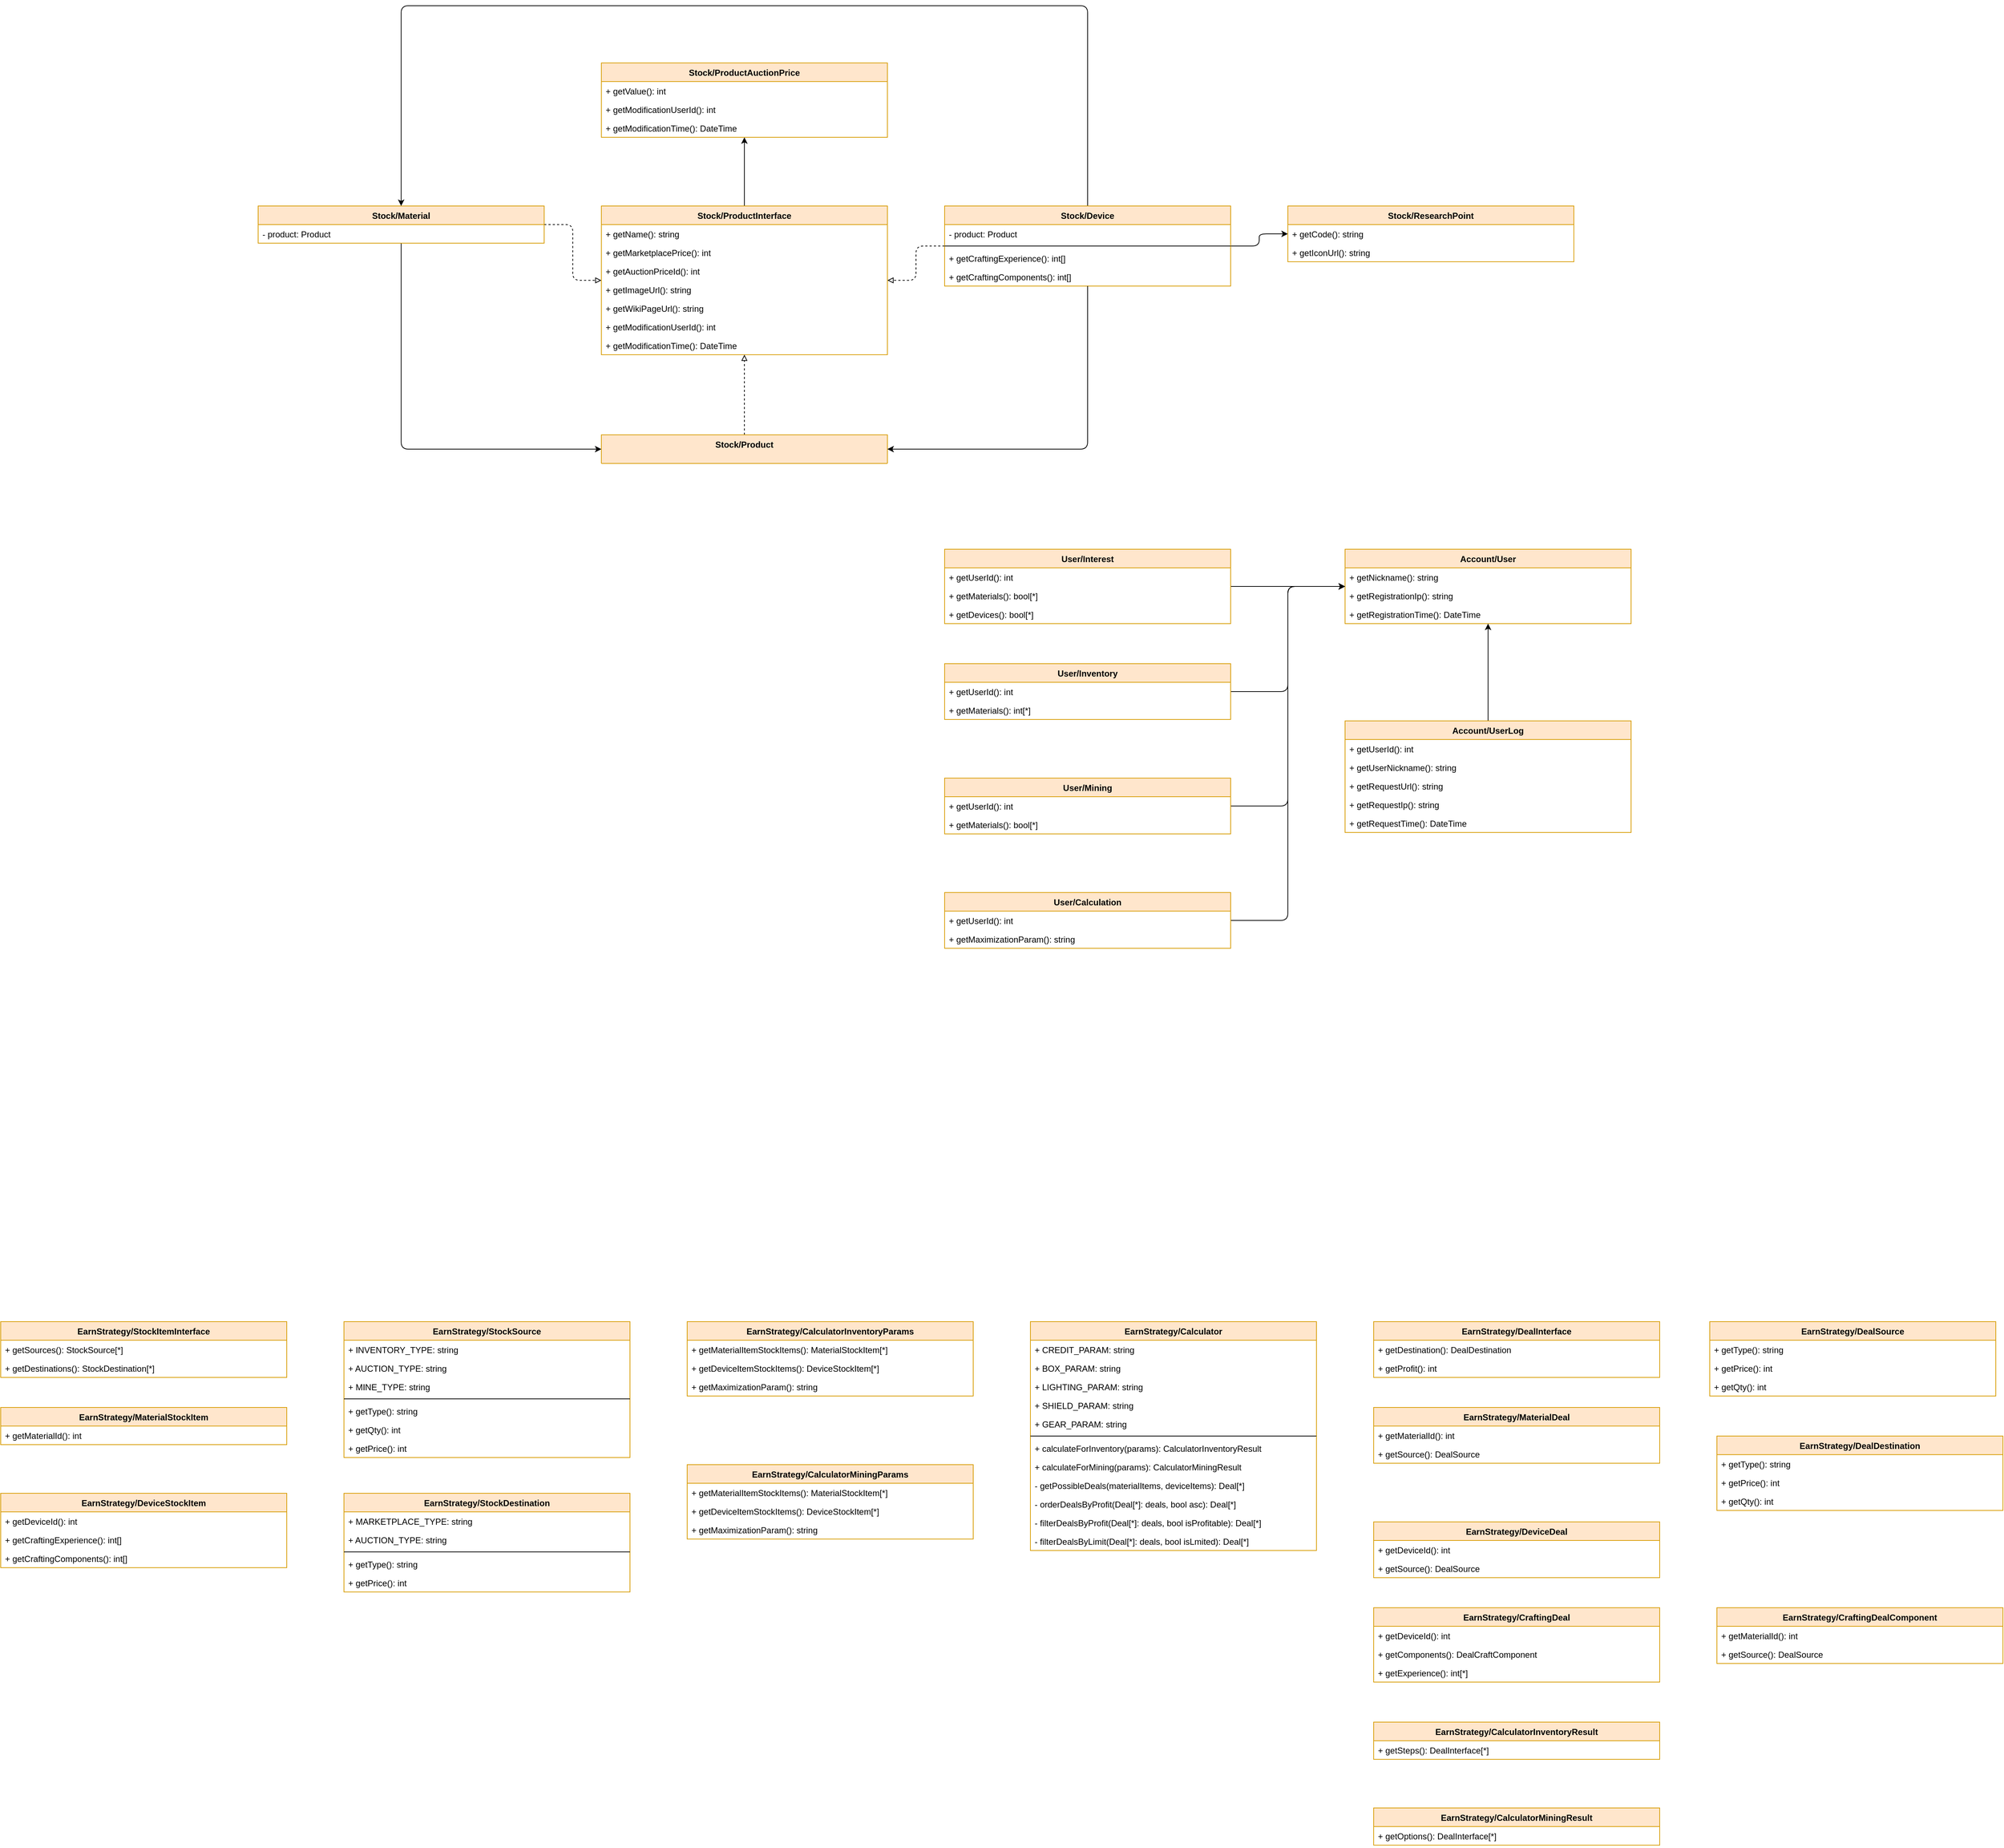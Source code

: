 <mxfile version="14.9.1" type="device"><diagram id="EbTlqy_v-wHD_9Xrhujj" name="Page-1"><mxGraphModel dx="1190" dy="-646" grid="1" gridSize="10" guides="0" tooltips="1" connect="1" arrows="1" fold="1" page="1" pageScale="1" pageWidth="827" pageHeight="1169" math="0" shadow="0"><root><mxCell id="0"/><mxCell id="1" parent="0"/><mxCell id="W6qtUKKai1vvtHUd_UgI-61" style="edgeStyle=orthogonalEdgeStyle;rounded=1;orthogonalLoop=1;jettySize=auto;html=1;fontSize=12;" parent="1" edge="1"><mxGeometry relative="1" as="geometry"><mxPoint x="2080" y="3399" as="sourcePoint"/></mxGeometry></mxCell><mxCell id="W6qtUKKai1vvtHUd_UgI-63" style="edgeStyle=orthogonalEdgeStyle;rounded=1;orthogonalLoop=1;jettySize=auto;html=1;fontSize=12;" parent="1" edge="1"><mxGeometry relative="1" as="geometry"><mxPoint x="2560" y="3425" as="sourcePoint"/></mxGeometry></mxCell><mxCell id="W6qtUKKai1vvtHUd_UgI-64" style="edgeStyle=orthogonalEdgeStyle;rounded=1;orthogonalLoop=1;jettySize=auto;html=1;fontSize=12;" parent="1" edge="1"><mxGeometry relative="1" as="geometry"><mxPoint x="3040" y="3399" as="sourcePoint"/></mxGeometry></mxCell><mxCell id="LVzOvmLSBqFNdBxfT8Rm-192" value="use" style="edgeStyle=orthogonalEdgeStyle;rounded=1;orthogonalLoop=1;jettySize=auto;html=1;endArrow=classic;endFill=1;dashed=1;" parent="1" edge="1"><mxGeometry relative="1" as="geometry"><Array as="points"><mxPoint x="1400" y="7359"/></Array><mxPoint x="1400" y="6884" as="sourcePoint"/></mxGeometry></mxCell><mxCell id="LVzOvmLSBqFNdBxfT8Rm-194" value="use" style="edgeStyle=orthogonalEdgeStyle;rounded=1;orthogonalLoop=1;jettySize=auto;html=1;endArrow=classic;endFill=1;dashed=1;" parent="1" edge="1"><mxGeometry relative="1" as="geometry"><mxPoint x="1600" y="6802" as="sourcePoint"/></mxGeometry></mxCell><mxCell id="LVzOvmLSBqFNdBxfT8Rm-190" style="edgeStyle=orthogonalEdgeStyle;rounded=1;orthogonalLoop=1;jettySize=auto;html=1;endArrow=classic;endFill=1;" parent="1" edge="1"><mxGeometry relative="1" as="geometry"><mxPoint x="2080" y="6906.0" as="sourcePoint"/></mxGeometry></mxCell><mxCell id="LVzOvmLSBqFNdBxfT8Rm-195" style="edgeStyle=orthogonalEdgeStyle;rounded=1;orthogonalLoop=1;jettySize=auto;html=1;endArrow=classic;endFill=1;" parent="1" edge="1"><mxGeometry relative="1" as="geometry"><mxPoint x="1880" y="7092.0" as="targetPoint"/></mxGeometry></mxCell><mxCell id="frJYX-tKk3IKAOaVazSM-27" style="edgeStyle=orthogonalEdgeStyle;rounded=1;orthogonalLoop=1;jettySize=auto;html=1;" parent="1" edge="1"><mxGeometry relative="1" as="geometry"><mxPoint x="2080" y="7372" as="sourcePoint"/></mxGeometry></mxCell><mxCell id="frJYX-tKk3IKAOaVazSM-29" style="edgeStyle=orthogonalEdgeStyle;rounded=1;orthogonalLoop=1;jettySize=auto;html=1;" parent="1" edge="1"><mxGeometry relative="1" as="geometry"><mxPoint x="2080" y="7372" as="sourcePoint"/></mxGeometry></mxCell><mxCell id="frJYX-tKk3IKAOaVazSM-30" style="edgeStyle=orthogonalEdgeStyle;rounded=1;orthogonalLoop=1;jettySize=auto;html=1;" parent="1" edge="1"><mxGeometry relative="1" as="geometry"><Array as="points"><mxPoint x="2120" y="7372"/><mxPoint x="2120" y="7606"/></Array><mxPoint x="2080" y="7372" as="sourcePoint"/></mxGeometry></mxCell><mxCell id="frJYX-tKk3IKAOaVazSM-34" style="edgeStyle=orthogonalEdgeStyle;rounded=1;orthogonalLoop=1;jettySize=auto;html=1;endArrow=block;endFill=0;" parent="1" edge="1"><mxGeometry relative="1" as="geometry"><mxPoint x="2560" y="7206.0" as="sourcePoint"/></mxGeometry></mxCell><mxCell id="frJYX-tKk3IKAOaVazSM-35" style="edgeStyle=orthogonalEdgeStyle;rounded=1;orthogonalLoop=1;jettySize=auto;html=1;endArrow=block;endFill=0;exitX=1;exitY=0.5;exitDx=0;exitDy=0;" parent="1" edge="1"><mxGeometry relative="1" as="geometry"><mxPoint x="2640" y="7393" as="targetPoint"/></mxGeometry></mxCell><mxCell id="frJYX-tKk3IKAOaVazSM-36" style="edgeStyle=orthogonalEdgeStyle;rounded=1;orthogonalLoop=1;jettySize=auto;html=1;endArrow=block;endFill=0;" parent="1" edge="1"><mxGeometry relative="1" as="geometry"><mxPoint x="2840" y="7426.0" as="targetPoint"/></mxGeometry></mxCell><mxCell id="P37nVCTgm7CpsJvQs5XP-95" style="edgeStyle=orthogonalEdgeStyle;rounded=1;orthogonalLoop=1;jettySize=auto;html=1;endArrow=classic;endFill=1;" parent="1" edge="1"><mxGeometry relative="1" as="geometry"><mxPoint x="1880" y="8772" as="sourcePoint"/></mxGeometry></mxCell><mxCell id="P37nVCTgm7CpsJvQs5XP-91" value="use" style="edgeStyle=orthogonalEdgeStyle;rounded=1;orthogonalLoop=1;jettySize=auto;html=1;dashed=1;endArrow=classic;endFill=1;" parent="1" edge="1"><mxGeometry relative="1" as="geometry"><mxPoint x="1600" y="8521" as="sourcePoint"/></mxGeometry></mxCell><mxCell id="P37nVCTgm7CpsJvQs5XP-90" value="create" style="edgeStyle=orthogonalEdgeStyle;rounded=1;orthogonalLoop=1;jettySize=auto;html=1;dashed=1;endArrow=classic;endFill=1;" parent="1" edge="1"><mxGeometry relative="1" as="geometry"><mxPoint x="1600" y="8776" as="sourcePoint"/></mxGeometry></mxCell><mxCell id="P37nVCTgm7CpsJvQs5XP-167" style="edgeStyle=orthogonalEdgeStyle;rounded=1;orthogonalLoop=1;jettySize=auto;html=1;dashed=1;startArrow=none;startFill=0;endArrow=block;endFill=0;" parent="1" edge="1"><mxGeometry relative="1" as="geometry"><mxPoint x="1880" y="8946" as="targetPoint"/></mxGeometry></mxCell><mxCell id="P37nVCTgm7CpsJvQs5XP-149" style="edgeStyle=orthogonalEdgeStyle;rounded=1;orthogonalLoop=1;jettySize=auto;html=1;dashed=1;endArrow=block;endFill=0;" parent="1" edge="1"><mxGeometry relative="1" as="geometry"><mxPoint x="-40" y="9632" as="targetPoint"/></mxGeometry></mxCell><mxCell id="P37nVCTgm7CpsJvQs5XP-155" style="edgeStyle=orthogonalEdgeStyle;rounded=1;orthogonalLoop=1;jettySize=auto;html=1;endArrow=block;endFill=0;" parent="1" edge="1"><mxGeometry relative="1" as="geometry"><mxPoint x="-40" y="9832" as="targetPoint"/></mxGeometry></mxCell><mxCell id="P37nVCTgm7CpsJvQs5XP-156" style="edgeStyle=orthogonalEdgeStyle;rounded=1;orthogonalLoop=1;jettySize=auto;html=1;endArrow=block;endFill=0;" parent="1" edge="1"><mxGeometry relative="1" as="geometry"><mxPoint x="-40" y="9832" as="targetPoint"/></mxGeometry></mxCell><mxCell id="P37nVCTgm7CpsJvQs5XP-157" style="edgeStyle=orthogonalEdgeStyle;rounded=1;orthogonalLoop=1;jettySize=auto;html=1;endArrow=block;endFill=0;" parent="1" edge="1"><mxGeometry relative="1" as="geometry"><mxPoint x="-40" y="9832" as="targetPoint"/></mxGeometry></mxCell><mxCell id="P37nVCTgm7CpsJvQs5XP-158" style="edgeStyle=orthogonalEdgeStyle;rounded=1;orthogonalLoop=1;jettySize=auto;html=1;endArrow=block;endFill=0;" parent="1" edge="1"><mxGeometry relative="1" as="geometry"><mxPoint x="-40" y="9832" as="targetPoint"/></mxGeometry></mxCell><mxCell id="9mJM6Vaxg9Ev8bd19UC6-107" style="edgeStyle=orthogonalEdgeStyle;rounded=1;orthogonalLoop=1;jettySize=auto;html=1;" parent="1" edge="1"><mxGeometry relative="1" as="geometry"><mxPoint x="1881" y="10320" as="targetPoint"/></mxGeometry></mxCell><mxCell id="9_f8xP5I8T8q7VKbAw_a-142" style="edgeStyle=orthogonalEdgeStyle;rounded=0;orthogonalLoop=1;jettySize=auto;html=1;startArrow=none;startFill=0;endArrow=none;endFill=0;" parent="1" edge="1"><mxGeometry relative="1" as="geometry"><mxPoint x="160" y="12301" as="sourcePoint"/></mxGeometry></mxCell><mxCell id="9_f8xP5I8T8q7VKbAw_a-144" style="edgeStyle=orthogonalEdgeStyle;rounded=0;orthogonalLoop=1;jettySize=auto;html=1;startArrow=none;startFill=0;endArrow=none;endFill=0;" parent="1" edge="1"><mxGeometry relative="1" as="geometry"><mxPoint x="240" y="12301" as="sourcePoint"/></mxGeometry></mxCell><mxCell id="B2TtPyGwdqZ0Qat9DRZX-41" style="edgeStyle=orthogonalEdgeStyle;rounded=0;orthogonalLoop=1;jettySize=auto;html=1;startArrow=none;startFill=0;endArrow=none;endFill=0;" parent="1" edge="1"><mxGeometry relative="1" as="geometry"><mxPoint x="200" y="12460" as="sourcePoint"/></mxGeometry></mxCell><mxCell id="B2TtPyGwdqZ0Qat9DRZX-43" style="edgeStyle=orthogonalEdgeStyle;rounded=0;orthogonalLoop=1;jettySize=auto;html=1;startArrow=none;startFill=0;endArrow=none;endFill=0;" parent="1" edge="1"><mxGeometry relative="1" as="geometry"><mxPoint x="280" y="12460" as="sourcePoint"/></mxGeometry></mxCell><mxCell id="B2TtPyGwdqZ0Qat9DRZX-48" style="edgeStyle=orthogonalEdgeStyle;rounded=0;orthogonalLoop=1;jettySize=auto;html=1;startArrow=none;startFill=0;endArrow=none;endFill=0;" parent="1" edge="1"><mxGeometry relative="1" as="geometry"><mxPoint x="200" y="12580" as="sourcePoint"/></mxGeometry></mxCell><mxCell id="B2TtPyGwdqZ0Qat9DRZX-50" style="edgeStyle=orthogonalEdgeStyle;rounded=0;orthogonalLoop=1;jettySize=auto;html=1;startArrow=none;startFill=0;endArrow=none;endFill=0;" parent="1" edge="1"><mxGeometry relative="1" as="geometry"><mxPoint x="280" y="12580" as="sourcePoint"/></mxGeometry></mxCell><mxCell id="gSXFKxl2ARQ3H-KaJOUK-23" style="edgeStyle=orthogonalEdgeStyle;rounded=0;orthogonalLoop=1;jettySize=auto;html=1;startArrow=none;startFill=0;endArrow=none;endFill=0;" parent="1" edge="1"><mxGeometry relative="1" as="geometry"><mxPoint x="320" y="12580" as="sourcePoint"/></mxGeometry></mxCell><mxCell id="gSXFKxl2ARQ3H-KaJOUK-25" style="edgeStyle=orthogonalEdgeStyle;rounded=0;orthogonalLoop=1;jettySize=auto;html=1;startArrow=none;startFill=0;endArrow=none;endFill=0;" parent="1" edge="1"><mxGeometry relative="1" as="geometry"><mxPoint x="400" y="12580" as="sourcePoint"/></mxGeometry></mxCell><mxCell id="gSXFKxl2ARQ3H-KaJOUK-27" style="edgeStyle=orthogonalEdgeStyle;rounded=0;orthogonalLoop=1;jettySize=auto;html=1;endArrow=none;endFill=0;" parent="1" edge="1"><mxGeometry relative="1" as="geometry"><mxPoint x="480" y="12580" as="sourcePoint"/></mxGeometry></mxCell><mxCell id="b_Xdh5TVnSJRGvP4Og8d-89" value="EarnStrategy/Calculator" style="swimlane;fontStyle=1;align=center;verticalAlign=top;childLayout=stackLayout;horizontal=1;startSize=26;horizontalStack=0;resizeParent=1;resizeParentMax=0;resizeLast=0;collapsible=1;marginBottom=0;fillColor=#ffe6cc;strokeColor=#d79b00;" parent="1" vertex="1"><mxGeometry x="3200" y="4720" width="400" height="320" as="geometry"/></mxCell><mxCell id="lPDqF24EA03JRW9y3fSI-73" value="+ CREDIT_PARAM: string" style="text;strokeColor=none;fillColor=none;align=left;verticalAlign=top;spacingLeft=4;spacingRight=4;overflow=hidden;rotatable=0;points=[[0,0.5],[1,0.5]];portConstraint=eastwest;" vertex="1" parent="b_Xdh5TVnSJRGvP4Og8d-89"><mxGeometry y="26" width="400" height="26" as="geometry"/></mxCell><mxCell id="lPDqF24EA03JRW9y3fSI-77" value="+ BOX_PARAM: string" style="text;strokeColor=none;fillColor=none;align=left;verticalAlign=top;spacingLeft=4;spacingRight=4;overflow=hidden;rotatable=0;points=[[0,0.5],[1,0.5]];portConstraint=eastwest;" vertex="1" parent="b_Xdh5TVnSJRGvP4Og8d-89"><mxGeometry y="52" width="400" height="26" as="geometry"/></mxCell><mxCell id="lPDqF24EA03JRW9y3fSI-76" value="+ LIGHTING_PARAM: string" style="text;strokeColor=none;fillColor=none;align=left;verticalAlign=top;spacingLeft=4;spacingRight=4;overflow=hidden;rotatable=0;points=[[0,0.5],[1,0.5]];portConstraint=eastwest;" vertex="1" parent="b_Xdh5TVnSJRGvP4Og8d-89"><mxGeometry y="78" width="400" height="26" as="geometry"/></mxCell><mxCell id="lPDqF24EA03JRW9y3fSI-75" value="+ SHIELD_PARAM: string" style="text;strokeColor=none;fillColor=none;align=left;verticalAlign=top;spacingLeft=4;spacingRight=4;overflow=hidden;rotatable=0;points=[[0,0.5],[1,0.5]];portConstraint=eastwest;" vertex="1" parent="b_Xdh5TVnSJRGvP4Og8d-89"><mxGeometry y="104" width="400" height="26" as="geometry"/></mxCell><mxCell id="lPDqF24EA03JRW9y3fSI-74" value="+ GEAR_PARAM: string" style="text;strokeColor=none;fillColor=none;align=left;verticalAlign=top;spacingLeft=4;spacingRight=4;overflow=hidden;rotatable=0;points=[[0,0.5],[1,0.5]];portConstraint=eastwest;" vertex="1" parent="b_Xdh5TVnSJRGvP4Og8d-89"><mxGeometry y="130" width="400" height="26" as="geometry"/></mxCell><mxCell id="lPDqF24EA03JRW9y3fSI-72" value="" style="line;strokeWidth=1;fillColor=none;align=left;verticalAlign=middle;spacingTop=-1;spacingLeft=3;spacingRight=3;rotatable=0;labelPosition=right;points=[];portConstraint=eastwest;" vertex="1" parent="b_Xdh5TVnSJRGvP4Og8d-89"><mxGeometry y="156" width="400" height="8" as="geometry"/></mxCell><mxCell id="b_Xdh5TVnSJRGvP4Og8d-93" value="+ calculateForInventory(params): CalculatorInventoryResult" style="text;strokeColor=none;fillColor=none;align=left;verticalAlign=top;spacingLeft=4;spacingRight=4;overflow=hidden;rotatable=0;points=[[0,0.5],[1,0.5]];portConstraint=eastwest;" parent="b_Xdh5TVnSJRGvP4Og8d-89" vertex="1"><mxGeometry y="164" width="400" height="26" as="geometry"/></mxCell><mxCell id="b_Xdh5TVnSJRGvP4Og8d-94" value="+ calculateForMining(params): CalculatorMiningResult" style="text;strokeColor=none;fillColor=none;align=left;verticalAlign=top;spacingLeft=4;spacingRight=4;overflow=hidden;rotatable=0;points=[[0,0.5],[1,0.5]];portConstraint=eastwest;fontSize=12;" parent="b_Xdh5TVnSJRGvP4Og8d-89" vertex="1"><mxGeometry y="190" width="400" height="26" as="geometry"/></mxCell><mxCell id="b_Xdh5TVnSJRGvP4Og8d-116" value="- getPossibleDeals(materialItems, deviceItems): Deal[*]" style="text;strokeColor=none;fillColor=none;align=left;verticalAlign=top;spacingLeft=4;spacingRight=4;overflow=hidden;rotatable=0;points=[[0,0.5],[1,0.5]];portConstraint=eastwest;" parent="b_Xdh5TVnSJRGvP4Og8d-89" vertex="1"><mxGeometry y="216" width="400" height="26" as="geometry"/></mxCell><mxCell id="b_Xdh5TVnSJRGvP4Og8d-113" value="- orderDealsByProfit(Deal[*]: deals, bool asc): Deal[*]" style="text;strokeColor=none;fillColor=none;align=left;verticalAlign=top;spacingLeft=4;spacingRight=4;overflow=hidden;rotatable=0;points=[[0,0.5],[1,0.5]];portConstraint=eastwest;" parent="b_Xdh5TVnSJRGvP4Og8d-89" vertex="1"><mxGeometry y="242" width="400" height="26" as="geometry"/></mxCell><mxCell id="b_Xdh5TVnSJRGvP4Og8d-114" value="- filterDealsByProfit(Deal[*]: deals, bool isProfitable): Deal[*]" style="text;strokeColor=none;fillColor=none;align=left;verticalAlign=top;spacingLeft=4;spacingRight=4;overflow=hidden;rotatable=0;points=[[0,0.5],[1,0.5]];portConstraint=eastwest;" parent="b_Xdh5TVnSJRGvP4Og8d-89" vertex="1"><mxGeometry y="268" width="400" height="26" as="geometry"/></mxCell><mxCell id="b_Xdh5TVnSJRGvP4Og8d-115" value="- filterDealsByLimit(Deal[*]: deals, bool isLmited): Deal[*]" style="text;strokeColor=none;fillColor=none;align=left;verticalAlign=top;spacingLeft=4;spacingRight=4;overflow=hidden;rotatable=0;points=[[0,0.5],[1,0.5]];portConstraint=eastwest;" parent="b_Xdh5TVnSJRGvP4Og8d-89" vertex="1"><mxGeometry y="294" width="400" height="26" as="geometry"/></mxCell><mxCell id="b_Xdh5TVnSJRGvP4Og8d-117" value="EarnStrategy/MaterialDeal" style="swimlane;fontStyle=1;align=center;verticalAlign=top;childLayout=stackLayout;horizontal=1;startSize=26;horizontalStack=0;resizeParent=1;resizeParentMax=0;resizeLast=0;collapsible=1;marginBottom=0;fillColor=#ffe6cc;strokeColor=#d79b00;" parent="1" vertex="1"><mxGeometry x="3680" y="4840" width="400" height="78" as="geometry"/></mxCell><mxCell id="b_Xdh5TVnSJRGvP4Og8d-179" value="+ getMaterialId(): int" style="text;strokeColor=none;fillColor=none;align=left;verticalAlign=top;spacingLeft=4;spacingRight=4;overflow=hidden;rotatable=0;points=[[0,0.5],[1,0.5]];portConstraint=eastwest;fontSize=12;" parent="b_Xdh5TVnSJRGvP4Og8d-117" vertex="1"><mxGeometry y="26" width="400" height="26" as="geometry"/></mxCell><mxCell id="b_Xdh5TVnSJRGvP4Og8d-191" value="+ getSource(): DealSource" style="text;strokeColor=none;fillColor=none;align=left;verticalAlign=top;spacingLeft=4;spacingRight=4;overflow=hidden;rotatable=0;points=[[0,0.5],[1,0.5]];portConstraint=eastwest;" parent="b_Xdh5TVnSJRGvP4Og8d-117" vertex="1"><mxGeometry y="52" width="400" height="26" as="geometry"/></mxCell><mxCell id="b_Xdh5TVnSJRGvP4Og8d-123" value="EarnStrategy/DeviceDeal" style="swimlane;fontStyle=1;align=center;verticalAlign=top;childLayout=stackLayout;horizontal=1;startSize=26;horizontalStack=0;resizeParent=1;resizeParentMax=0;resizeLast=0;collapsible=1;marginBottom=0;fillColor=#ffe6cc;strokeColor=#d79b00;" parent="1" vertex="1"><mxGeometry x="3680" y="5000" width="400" height="78" as="geometry"/></mxCell><mxCell id="b_Xdh5TVnSJRGvP4Og8d-188" value="+ getDeviceId(): int" style="text;strokeColor=none;fillColor=none;align=left;verticalAlign=top;spacingLeft=4;spacingRight=4;overflow=hidden;rotatable=0;points=[[0,0.5],[1,0.5]];portConstraint=eastwest;fontSize=12;" parent="b_Xdh5TVnSJRGvP4Og8d-123" vertex="1"><mxGeometry y="26" width="400" height="26" as="geometry"/></mxCell><mxCell id="lPDqF24EA03JRW9y3fSI-70" value="+ getSource(): DealSource" style="text;strokeColor=none;fillColor=none;align=left;verticalAlign=top;spacingLeft=4;spacingRight=4;overflow=hidden;rotatable=0;points=[[0,0.5],[1,0.5]];portConstraint=eastwest;fontSize=12;" vertex="1" parent="b_Xdh5TVnSJRGvP4Og8d-123"><mxGeometry y="52" width="400" height="26" as="geometry"/></mxCell><mxCell id="b_Xdh5TVnSJRGvP4Og8d-129" value="EarnStrategy/CraftingDeal" style="swimlane;fontStyle=1;align=center;verticalAlign=top;childLayout=stackLayout;horizontal=1;startSize=26;horizontalStack=0;resizeParent=1;resizeParentMax=0;resizeLast=0;collapsible=1;marginBottom=0;fillColor=#ffe6cc;strokeColor=#d79b00;" parent="1" vertex="1"><mxGeometry x="3680" y="5120" width="400" height="104" as="geometry"/></mxCell><mxCell id="b_Xdh5TVnSJRGvP4Og8d-189" value="+ getDeviceId(): int" style="text;strokeColor=none;fillColor=none;align=left;verticalAlign=top;spacingLeft=4;spacingRight=4;overflow=hidden;rotatable=0;points=[[0,0.5],[1,0.5]];portConstraint=eastwest;fontSize=12;" parent="b_Xdh5TVnSJRGvP4Og8d-129" vertex="1"><mxGeometry y="26" width="400" height="26" as="geometry"/></mxCell><mxCell id="lPDqF24EA03JRW9y3fSI-69" value="+ getComponents(): DealCraftComponent" style="text;strokeColor=none;fillColor=none;align=left;verticalAlign=top;spacingLeft=4;spacingRight=4;overflow=hidden;rotatable=0;points=[[0,0.5],[1,0.5]];portConstraint=eastwest;fontSize=12;" vertex="1" parent="b_Xdh5TVnSJRGvP4Og8d-129"><mxGeometry y="52" width="400" height="26" as="geometry"/></mxCell><mxCell id="lPDqF24EA03JRW9y3fSI-71" value="+ getExperience(): int[*]" style="text;strokeColor=none;fillColor=none;align=left;verticalAlign=top;spacingLeft=4;spacingRight=4;overflow=hidden;rotatable=0;points=[[0,0.5],[1,0.5]];portConstraint=eastwest;fontSize=12;" vertex="1" parent="b_Xdh5TVnSJRGvP4Og8d-129"><mxGeometry y="78" width="400" height="26" as="geometry"/></mxCell><mxCell id="b_Xdh5TVnSJRGvP4Og8d-135" value="EarnStrategy/StockItemInterface" style="swimlane;fontStyle=1;align=center;verticalAlign=top;childLayout=stackLayout;horizontal=1;startSize=26;horizontalStack=0;resizeParent=1;resizeParentMax=0;resizeLast=0;collapsible=1;marginBottom=0;fillColor=#ffe6cc;strokeColor=#d79b00;" parent="1" vertex="1"><mxGeometry x="1760" y="4720" width="400" height="78" as="geometry"/></mxCell><mxCell id="b_Xdh5TVnSJRGvP4Og8d-139" value="+ getSources(): StockSource[*]" style="text;strokeColor=none;fillColor=none;align=left;verticalAlign=top;spacingLeft=4;spacingRight=4;overflow=hidden;rotatable=0;points=[[0,0.5],[1,0.5]];portConstraint=eastwest;" parent="b_Xdh5TVnSJRGvP4Og8d-135" vertex="1"><mxGeometry y="26" width="400" height="26" as="geometry"/></mxCell><mxCell id="lPDqF24EA03JRW9y3fSI-1" value="+ getDestinations(): StockDestination[*]" style="text;strokeColor=none;fillColor=none;align=left;verticalAlign=top;spacingLeft=4;spacingRight=4;overflow=hidden;rotatable=0;points=[[0,0.5],[1,0.5]];portConstraint=eastwest;" vertex="1" parent="b_Xdh5TVnSJRGvP4Og8d-135"><mxGeometry y="52" width="400" height="26" as="geometry"/></mxCell><mxCell id="b_Xdh5TVnSJRGvP4Og8d-155" value="EarnStrategy/MaterialStockItem" style="swimlane;fontStyle=1;align=center;verticalAlign=top;childLayout=stackLayout;horizontal=1;startSize=26;horizontalStack=0;resizeParent=1;resizeParentMax=0;resizeLast=0;collapsible=1;marginBottom=0;fillColor=#ffe6cc;strokeColor=#d79b00;" parent="1" vertex="1"><mxGeometry x="1760" y="4840" width="400" height="52" as="geometry"/></mxCell><mxCell id="b_Xdh5TVnSJRGvP4Og8d-164" value="+ getMaterialId(): int" style="text;strokeColor=none;fillColor=none;align=left;verticalAlign=top;spacingLeft=4;spacingRight=4;overflow=hidden;rotatable=0;points=[[0,0.5],[1,0.5]];portConstraint=eastwest;" parent="b_Xdh5TVnSJRGvP4Og8d-155" vertex="1"><mxGeometry y="26" width="400" height="26" as="geometry"/></mxCell><mxCell id="b_Xdh5TVnSJRGvP4Og8d-165" value="EarnStrategy/DeviceStockItem" style="swimlane;fontStyle=1;align=center;verticalAlign=top;childLayout=stackLayout;horizontal=1;startSize=26;horizontalStack=0;resizeParent=1;resizeParentMax=0;resizeLast=0;collapsible=1;marginBottom=0;fillColor=#ffe6cc;strokeColor=#d79b00;" parent="1" vertex="1"><mxGeometry x="1760" y="4960" width="400" height="104" as="geometry"/></mxCell><mxCell id="b_Xdh5TVnSJRGvP4Og8d-174" value="+ getDeviceId(): int" style="text;strokeColor=none;fillColor=none;align=left;verticalAlign=top;spacingLeft=4;spacingRight=4;overflow=hidden;rotatable=0;points=[[0,0.5],[1,0.5]];portConstraint=eastwest;" parent="b_Xdh5TVnSJRGvP4Og8d-165" vertex="1"><mxGeometry y="26" width="400" height="26" as="geometry"/></mxCell><mxCell id="lPDqF24EA03JRW9y3fSI-18" value="+ getCraftingExperience(): int[]" style="text;strokeColor=none;fillColor=none;align=left;verticalAlign=top;spacingLeft=4;spacingRight=4;overflow=hidden;rotatable=0;points=[[0,0.5],[1,0.5]];portConstraint=eastwest;" vertex="1" parent="b_Xdh5TVnSJRGvP4Og8d-165"><mxGeometry y="52" width="400" height="26" as="geometry"/></mxCell><mxCell id="lPDqF24EA03JRW9y3fSI-19" value="+ getCraftingComponents(): int[]" style="text;strokeColor=none;fillColor=none;align=left;verticalAlign=top;spacingLeft=4;spacingRight=4;overflow=hidden;rotatable=0;points=[[0,0.5],[1,0.5]];portConstraint=eastwest;fontSize=12;" vertex="1" parent="b_Xdh5TVnSJRGvP4Og8d-165"><mxGeometry y="78" width="400" height="26" as="geometry"/></mxCell><mxCell id="b_Xdh5TVnSJRGvP4Og8d-180" value="EarnStrategy/DealSource" style="swimlane;fontStyle=1;align=center;verticalAlign=top;childLayout=stackLayout;horizontal=1;startSize=26;horizontalStack=0;resizeParent=1;resizeParentMax=0;resizeLast=0;collapsible=1;marginBottom=0;fillColor=#ffe6cc;strokeColor=#d79b00;" parent="1" vertex="1"><mxGeometry x="4150" y="4720" width="400" height="104" as="geometry"/></mxCell><mxCell id="b_Xdh5TVnSJRGvP4Og8d-184" value="+ getType(): string" style="text;strokeColor=none;fillColor=none;align=left;verticalAlign=top;spacingLeft=4;spacingRight=4;overflow=hidden;rotatable=0;points=[[0,0.5],[1,0.5]];portConstraint=eastwest;" parent="b_Xdh5TVnSJRGvP4Og8d-180" vertex="1"><mxGeometry y="26" width="400" height="26" as="geometry"/></mxCell><mxCell id="b_Xdh5TVnSJRGvP4Og8d-185" value="+ getPrice(): int" style="text;strokeColor=none;fillColor=none;align=left;verticalAlign=top;spacingLeft=4;spacingRight=4;overflow=hidden;rotatable=0;points=[[0,0.5],[1,0.5]];portConstraint=eastwest;fontSize=12;" parent="b_Xdh5TVnSJRGvP4Og8d-180" vertex="1"><mxGeometry y="52" width="400" height="26" as="geometry"/></mxCell><mxCell id="b_Xdh5TVnSJRGvP4Og8d-186" value="+ getQty(): int" style="text;strokeColor=none;fillColor=none;align=left;verticalAlign=top;spacingLeft=4;spacingRight=4;overflow=hidden;rotatable=0;points=[[0,0.5],[1,0.5]];portConstraint=eastwest;fontSize=12;" parent="b_Xdh5TVnSJRGvP4Og8d-180" vertex="1"><mxGeometry y="78" width="400" height="26" as="geometry"/></mxCell><mxCell id="b_Xdh5TVnSJRGvP4Og8d-197" value="EarnStrategy/CraftingDealComponent" style="swimlane;fontStyle=1;align=center;verticalAlign=top;childLayout=stackLayout;horizontal=1;startSize=26;horizontalStack=0;resizeParent=1;resizeParentMax=0;resizeLast=0;collapsible=1;marginBottom=0;fillColor=#ffe6cc;strokeColor=#d79b00;" parent="1" vertex="1"><mxGeometry x="4160" y="5120" width="400" height="78" as="geometry"/></mxCell><mxCell id="b_Xdh5TVnSJRGvP4Og8d-199" value="+ getMaterialId(): int" style="text;strokeColor=none;fillColor=none;align=left;verticalAlign=top;spacingLeft=4;spacingRight=4;overflow=hidden;rotatable=0;points=[[0,0.5],[1,0.5]];portConstraint=eastwest;fontSize=12;" parent="b_Xdh5TVnSJRGvP4Og8d-197" vertex="1"><mxGeometry y="26" width="400" height="26" as="geometry"/></mxCell><mxCell id="b_Xdh5TVnSJRGvP4Og8d-198" value="+ getSource(): DealSource" style="text;strokeColor=none;fillColor=none;align=left;verticalAlign=top;spacingLeft=4;spacingRight=4;overflow=hidden;rotatable=0;points=[[0,0.5],[1,0.5]];portConstraint=eastwest;fontSize=12;" parent="b_Xdh5TVnSJRGvP4Og8d-197" vertex="1"><mxGeometry y="52" width="400" height="26" as="geometry"/></mxCell><mxCell id="b_Xdh5TVnSJRGvP4Og8d-292" style="edgeStyle=orthogonalEdgeStyle;rounded=1;orthogonalLoop=1;jettySize=auto;html=1;endArrow=block;endFill=0;dashed=1;" parent="1" source="b_Xdh5TVnSJRGvP4Og8d-200" target="b_Xdh5TVnSJRGvP4Og8d-218" edge="1"><mxGeometry relative="1" as="geometry"/></mxCell><mxCell id="b_Xdh5TVnSJRGvP4Og8d-298" style="edgeStyle=orthogonalEdgeStyle;rounded=1;orthogonalLoop=1;jettySize=auto;html=1;exitX=0.5;exitY=1;exitDx=0;exitDy=0;entryX=0;entryY=0.5;entryDx=0;entryDy=0;endArrow=classic;endFill=1;" parent="1" source="b_Xdh5TVnSJRGvP4Og8d-200" target="b_Xdh5TVnSJRGvP4Og8d-270" edge="1"><mxGeometry relative="1" as="geometry"/></mxCell><mxCell id="b_Xdh5TVnSJRGvP4Og8d-200" value="Stock/Material" style="swimlane;fontStyle=1;align=center;verticalAlign=top;childLayout=stackLayout;horizontal=1;startSize=26;horizontalStack=0;resizeParent=1;resizeParentMax=0;resizeLast=0;collapsible=1;marginBottom=0;fillColor=#ffe6cc;strokeColor=#d79b00;" parent="1" vertex="1"><mxGeometry x="2120" y="3160" width="400" height="52" as="geometry"/></mxCell><mxCell id="b_Xdh5TVnSJRGvP4Og8d-201" value="- product: Product" style="text;strokeColor=none;fillColor=none;align=left;verticalAlign=top;spacingLeft=4;spacingRight=4;overflow=hidden;rotatable=0;points=[[0,0.5],[1,0.5]];portConstraint=eastwest;" parent="b_Xdh5TVnSJRGvP4Og8d-200" vertex="1"><mxGeometry y="26" width="400" height="26" as="geometry"/></mxCell><mxCell id="b_Xdh5TVnSJRGvP4Og8d-293" style="edgeStyle=orthogonalEdgeStyle;rounded=1;orthogonalLoop=1;jettySize=auto;html=1;dashed=1;endArrow=block;endFill=0;" parent="1" source="b_Xdh5TVnSJRGvP4Og8d-206" target="b_Xdh5TVnSJRGvP4Og8d-218" edge="1"><mxGeometry relative="1" as="geometry"/></mxCell><mxCell id="b_Xdh5TVnSJRGvP4Og8d-300" style="edgeStyle=orthogonalEdgeStyle;rounded=1;orthogonalLoop=1;jettySize=auto;html=1;entryX=0.5;entryY=0;entryDx=0;entryDy=0;endArrow=classic;endFill=1;" parent="1" source="b_Xdh5TVnSJRGvP4Og8d-206" target="b_Xdh5TVnSJRGvP4Og8d-200" edge="1"><mxGeometry relative="1" as="geometry"><Array as="points"><mxPoint x="3280" y="2880"/><mxPoint x="2320" y="2880"/></Array></mxGeometry></mxCell><mxCell id="b_Xdh5TVnSJRGvP4Og8d-301" style="edgeStyle=orthogonalEdgeStyle;rounded=1;orthogonalLoop=1;jettySize=auto;html=1;endArrow=classic;endFill=1;" parent="1" source="b_Xdh5TVnSJRGvP4Og8d-206" target="b_Xdh5TVnSJRGvP4Og8d-242" edge="1"><mxGeometry relative="1" as="geometry"/></mxCell><mxCell id="b_Xdh5TVnSJRGvP4Og8d-206" value="Stock/Device" style="swimlane;fontStyle=1;align=center;verticalAlign=top;childLayout=stackLayout;horizontal=1;startSize=26;horizontalStack=0;resizeParent=1;resizeParentMax=0;resizeLast=0;collapsible=1;marginBottom=0;fillColor=#ffe6cc;strokeColor=#d79b00;" parent="1" vertex="1"><mxGeometry x="3080" y="3160" width="400" height="112" as="geometry"/></mxCell><mxCell id="b_Xdh5TVnSJRGvP4Og8d-277" value="- product: Product" style="text;strokeColor=none;fillColor=none;align=left;verticalAlign=top;spacingLeft=4;spacingRight=4;overflow=hidden;rotatable=0;points=[[0,0.5],[1,0.5]];portConstraint=eastwest;" parent="b_Xdh5TVnSJRGvP4Og8d-206" vertex="1"><mxGeometry y="26" width="400" height="26" as="geometry"/></mxCell><mxCell id="b_Xdh5TVnSJRGvP4Og8d-209" value="" style="line;strokeWidth=1;fillColor=none;align=left;verticalAlign=middle;spacingTop=-1;spacingLeft=3;spacingRight=3;rotatable=0;labelPosition=right;points=[];portConstraint=eastwest;" parent="b_Xdh5TVnSJRGvP4Og8d-206" vertex="1"><mxGeometry y="52" width="400" height="8" as="geometry"/></mxCell><mxCell id="b_Xdh5TVnSJRGvP4Og8d-210" value="+ getCraftingExperience(): int[]" style="text;strokeColor=none;fillColor=none;align=left;verticalAlign=top;spacingLeft=4;spacingRight=4;overflow=hidden;rotatable=0;points=[[0,0.5],[1,0.5]];portConstraint=eastwest;" parent="b_Xdh5TVnSJRGvP4Og8d-206" vertex="1"><mxGeometry y="60" width="400" height="26" as="geometry"/></mxCell><mxCell id="b_Xdh5TVnSJRGvP4Og8d-211" value="+ getCraftingComponents(): int[]" style="text;strokeColor=none;fillColor=none;align=left;verticalAlign=top;spacingLeft=4;spacingRight=4;overflow=hidden;rotatable=0;points=[[0,0.5],[1,0.5]];portConstraint=eastwest;fontSize=12;" parent="b_Xdh5TVnSJRGvP4Og8d-206" vertex="1"><mxGeometry y="86" width="400" height="26" as="geometry"/></mxCell><mxCell id="b_Xdh5TVnSJRGvP4Og8d-302" style="edgeStyle=orthogonalEdgeStyle;rounded=1;orthogonalLoop=1;jettySize=auto;html=1;endArrow=classic;endFill=1;" parent="1" source="b_Xdh5TVnSJRGvP4Og8d-218" target="b_Xdh5TVnSJRGvP4Og8d-230" edge="1"><mxGeometry relative="1" as="geometry"/></mxCell><mxCell id="b_Xdh5TVnSJRGvP4Og8d-218" value="Stock/ProductInterface" style="swimlane;fontStyle=1;align=center;verticalAlign=top;childLayout=stackLayout;horizontal=1;startSize=26;horizontalStack=0;resizeParent=1;resizeParentMax=0;resizeLast=0;collapsible=1;marginBottom=0;fillColor=#ffe6cc;strokeColor=#d79b00;" parent="1" vertex="1"><mxGeometry x="2600" y="3160" width="400" height="208" as="geometry"/></mxCell><mxCell id="b_Xdh5TVnSJRGvP4Og8d-219" value="+ getName(): string" style="text;strokeColor=none;fillColor=none;align=left;verticalAlign=top;spacingLeft=4;spacingRight=4;overflow=hidden;rotatable=0;points=[[0,0.5],[1,0.5]];portConstraint=eastwest;" parent="b_Xdh5TVnSJRGvP4Og8d-218" vertex="1"><mxGeometry y="26" width="400" height="26" as="geometry"/></mxCell><mxCell id="b_Xdh5TVnSJRGvP4Og8d-220" value="+ getMarketplacePrice(): int" style="text;strokeColor=none;fillColor=none;align=left;verticalAlign=top;spacingLeft=4;spacingRight=4;overflow=hidden;rotatable=0;points=[[0,0.5],[1,0.5]];portConstraint=eastwest;" parent="b_Xdh5TVnSJRGvP4Og8d-218" vertex="1"><mxGeometry y="52" width="400" height="26" as="geometry"/></mxCell><mxCell id="b_Xdh5TVnSJRGvP4Og8d-282" value="+ getAuctionPriceId(): int" style="text;strokeColor=none;fillColor=none;align=left;verticalAlign=top;spacingLeft=4;spacingRight=4;overflow=hidden;rotatable=0;points=[[0,0.5],[1,0.5]];portConstraint=eastwest;" parent="b_Xdh5TVnSJRGvP4Og8d-218" vertex="1"><mxGeometry y="78" width="400" height="26" as="geometry"/></mxCell><mxCell id="b_Xdh5TVnSJRGvP4Og8d-248" value="+ getImageUrl(): string" style="text;strokeColor=none;fillColor=none;align=left;verticalAlign=top;spacingLeft=4;spacingRight=4;overflow=hidden;rotatable=0;points=[[0,0.5],[1,0.5]];portConstraint=eastwest;" parent="b_Xdh5TVnSJRGvP4Og8d-218" vertex="1"><mxGeometry y="104" width="400" height="26" as="geometry"/></mxCell><mxCell id="b_Xdh5TVnSJRGvP4Og8d-249" value="+ getWikiPageUrl(): string" style="text;strokeColor=none;fillColor=none;align=left;verticalAlign=top;spacingLeft=4;spacingRight=4;overflow=hidden;rotatable=0;points=[[0,0.5],[1,0.5]];portConstraint=eastwest;" parent="b_Xdh5TVnSJRGvP4Og8d-218" vertex="1"><mxGeometry y="130" width="400" height="26" as="geometry"/></mxCell><mxCell id="b_Xdh5TVnSJRGvP4Og8d-260" value="+ getModificationUserId(): int" style="text;strokeColor=none;fillColor=none;align=left;verticalAlign=top;spacingLeft=4;spacingRight=4;overflow=hidden;rotatable=0;points=[[0,0.5],[1,0.5]];portConstraint=eastwest;" parent="b_Xdh5TVnSJRGvP4Og8d-218" vertex="1"><mxGeometry y="156" width="400" height="26" as="geometry"/></mxCell><mxCell id="b_Xdh5TVnSJRGvP4Og8d-261" value="+ getModificationTime(): DateTime" style="text;strokeColor=none;fillColor=none;align=left;verticalAlign=top;spacingLeft=4;spacingRight=4;overflow=hidden;rotatable=0;points=[[0,0.5],[1,0.5]];portConstraint=eastwest;" parent="b_Xdh5TVnSJRGvP4Og8d-218" vertex="1"><mxGeometry y="182" width="400" height="26" as="geometry"/></mxCell><mxCell id="b_Xdh5TVnSJRGvP4Og8d-230" value="Stock/ProductAuctionPrice" style="swimlane;fontStyle=1;align=center;verticalAlign=top;childLayout=stackLayout;horizontal=1;startSize=26;horizontalStack=0;resizeParent=1;resizeParentMax=0;resizeLast=0;collapsible=1;marginBottom=0;fillColor=#ffe6cc;strokeColor=#d79b00;" parent="1" vertex="1"><mxGeometry x="2600" y="2960" width="400" height="104" as="geometry"/></mxCell><mxCell id="b_Xdh5TVnSJRGvP4Og8d-280" value="+ getValue(): int" style="text;strokeColor=none;fillColor=none;align=left;verticalAlign=top;spacingLeft=4;spacingRight=4;overflow=hidden;rotatable=0;points=[[0,0.5],[1,0.5]];portConstraint=eastwest;" parent="b_Xdh5TVnSJRGvP4Og8d-230" vertex="1"><mxGeometry y="26" width="400" height="26" as="geometry"/></mxCell><mxCell id="b_Xdh5TVnSJRGvP4Og8d-278" value="+ getModificationUserId(): int" style="text;strokeColor=none;fillColor=none;align=left;verticalAlign=top;spacingLeft=4;spacingRight=4;overflow=hidden;rotatable=0;points=[[0,0.5],[1,0.5]];portConstraint=eastwest;" parent="b_Xdh5TVnSJRGvP4Og8d-230" vertex="1"><mxGeometry y="52" width="400" height="26" as="geometry"/></mxCell><mxCell id="b_Xdh5TVnSJRGvP4Og8d-279" value="+ getModificationTime(): DateTime" style="text;strokeColor=none;fillColor=none;align=left;verticalAlign=top;spacingLeft=4;spacingRight=4;overflow=hidden;rotatable=0;points=[[0,0.5],[1,0.5]];portConstraint=eastwest;" parent="b_Xdh5TVnSJRGvP4Og8d-230" vertex="1"><mxGeometry y="78" width="400" height="26" as="geometry"/></mxCell><mxCell id="b_Xdh5TVnSJRGvP4Og8d-242" value="Stock/ResearchPoint" style="swimlane;fontStyle=1;align=center;verticalAlign=top;childLayout=stackLayout;horizontal=1;startSize=26;horizontalStack=0;resizeParent=1;resizeParentMax=0;resizeLast=0;collapsible=1;marginBottom=0;fillColor=#ffe6cc;strokeColor=#d79b00;" parent="1" vertex="1"><mxGeometry x="3560" y="3160" width="400" height="78" as="geometry"/></mxCell><mxCell id="b_Xdh5TVnSJRGvP4Og8d-246" value="+ getCode(): string" style="text;strokeColor=none;fillColor=none;align=left;verticalAlign=top;spacingLeft=4;spacingRight=4;overflow=hidden;rotatable=0;points=[[0,0.5],[1,0.5]];portConstraint=eastwest;" parent="b_Xdh5TVnSJRGvP4Og8d-242" vertex="1"><mxGeometry y="26" width="400" height="26" as="geometry"/></mxCell><mxCell id="b_Xdh5TVnSJRGvP4Og8d-247" value="+ getIconUrl(): string" style="text;strokeColor=none;fillColor=none;align=left;verticalAlign=top;spacingLeft=4;spacingRight=4;overflow=hidden;rotatable=0;points=[[0,0.5],[1,0.5]];portConstraint=eastwest;fontSize=12;" parent="b_Xdh5TVnSJRGvP4Og8d-242" vertex="1"><mxGeometry y="52" width="400" height="26" as="geometry"/></mxCell><mxCell id="b_Xdh5TVnSJRGvP4Og8d-250" value="Account/User" style="swimlane;fontStyle=1;align=center;verticalAlign=top;childLayout=stackLayout;horizontal=1;startSize=26;horizontalStack=0;resizeParent=1;resizeParentMax=0;resizeLast=0;collapsible=1;marginBottom=0;fillColor=#ffe6cc;strokeColor=#d79b00;" parent="1" vertex="1"><mxGeometry x="3640" y="3640" width="400" height="104" as="geometry"/></mxCell><mxCell id="b_Xdh5TVnSJRGvP4Og8d-254" value="+ getNickname(): string" style="text;strokeColor=none;fillColor=none;align=left;verticalAlign=top;spacingLeft=4;spacingRight=4;overflow=hidden;rotatable=0;points=[[0,0.5],[1,0.5]];portConstraint=eastwest;" parent="b_Xdh5TVnSJRGvP4Og8d-250" vertex="1"><mxGeometry y="26" width="400" height="26" as="geometry"/></mxCell><mxCell id="b_Xdh5TVnSJRGvP4Og8d-284" value="+ getRegistrationIp(): string" style="text;strokeColor=none;fillColor=none;align=left;verticalAlign=top;spacingLeft=4;spacingRight=4;overflow=hidden;rotatable=0;points=[[0,0.5],[1,0.5]];portConstraint=eastwest;" parent="b_Xdh5TVnSJRGvP4Og8d-250" vertex="1"><mxGeometry y="52" width="400" height="26" as="geometry"/></mxCell><mxCell id="b_Xdh5TVnSJRGvP4Og8d-285" value="+ getRegistrationTime(): DateTime" style="text;strokeColor=none;fillColor=none;align=left;verticalAlign=top;spacingLeft=4;spacingRight=4;overflow=hidden;rotatable=0;points=[[0,0.5],[1,0.5]];portConstraint=eastwest;" parent="b_Xdh5TVnSJRGvP4Og8d-250" vertex="1"><mxGeometry y="78" width="400" height="26" as="geometry"/></mxCell><mxCell id="b_Xdh5TVnSJRGvP4Og8d-294" style="edgeStyle=orthogonalEdgeStyle;rounded=1;orthogonalLoop=1;jettySize=auto;html=1;dashed=1;endArrow=block;endFill=0;" parent="1" source="b_Xdh5TVnSJRGvP4Og8d-270" target="b_Xdh5TVnSJRGvP4Og8d-218" edge="1"><mxGeometry relative="1" as="geometry"/></mxCell><mxCell id="b_Xdh5TVnSJRGvP4Og8d-270" value="Stock/Product" style="swimlane;fontStyle=1;align=center;verticalAlign=top;childLayout=stackLayout;horizontal=1;startSize=40;horizontalStack=0;resizeParent=1;resizeParentMax=0;resizeLast=0;collapsible=1;marginBottom=0;fillColor=#ffe6cc;strokeColor=#d79b00;" parent="1" vertex="1"><mxGeometry x="2600" y="3480" width="400" height="40" as="geometry"><mxRectangle x="3160" y="3800" width="110" height="40" as="alternateBounds"/></mxGeometry></mxCell><mxCell id="b_Xdh5TVnSJRGvP4Og8d-303" style="edgeStyle=orthogonalEdgeStyle;rounded=1;orthogonalLoop=1;jettySize=auto;html=1;endArrow=classic;endFill=1;" parent="1" source="b_Xdh5TVnSJRGvP4Og8d-286" target="b_Xdh5TVnSJRGvP4Og8d-250" edge="1"><mxGeometry relative="1" as="geometry"/></mxCell><mxCell id="b_Xdh5TVnSJRGvP4Og8d-286" value="Account/UserLog" style="swimlane;fontStyle=1;align=center;verticalAlign=top;childLayout=stackLayout;horizontal=1;startSize=26;horizontalStack=0;resizeParent=1;resizeParentMax=0;resizeLast=0;collapsible=1;marginBottom=0;fillColor=#ffe6cc;strokeColor=#d79b00;" parent="1" vertex="1"><mxGeometry x="3640" y="3880" width="400" height="156" as="geometry"/></mxCell><mxCell id="b_Xdh5TVnSJRGvP4Og8d-291" value="+ getUserId(): int" style="text;strokeColor=none;fillColor=none;align=left;verticalAlign=top;spacingLeft=4;spacingRight=4;overflow=hidden;rotatable=0;points=[[0,0.5],[1,0.5]];portConstraint=eastwest;" parent="b_Xdh5TVnSJRGvP4Og8d-286" vertex="1"><mxGeometry y="26" width="400" height="26" as="geometry"/></mxCell><mxCell id="b_Xdh5TVnSJRGvP4Og8d-287" value="+ getUserNickname(): string" style="text;strokeColor=none;fillColor=none;align=left;verticalAlign=top;spacingLeft=4;spacingRight=4;overflow=hidden;rotatable=0;points=[[0,0.5],[1,0.5]];portConstraint=eastwest;" parent="b_Xdh5TVnSJRGvP4Og8d-286" vertex="1"><mxGeometry y="52" width="400" height="26" as="geometry"/></mxCell><mxCell id="b_Xdh5TVnSJRGvP4Og8d-290" value="+ getRequestUrl(): string" style="text;strokeColor=none;fillColor=none;align=left;verticalAlign=top;spacingLeft=4;spacingRight=4;overflow=hidden;rotatable=0;points=[[0,0.5],[1,0.5]];portConstraint=eastwest;" parent="b_Xdh5TVnSJRGvP4Og8d-286" vertex="1"><mxGeometry y="78" width="400" height="26" as="geometry"/></mxCell><mxCell id="b_Xdh5TVnSJRGvP4Og8d-288" value="+ getRequestIp(): string" style="text;strokeColor=none;fillColor=none;align=left;verticalAlign=top;spacingLeft=4;spacingRight=4;overflow=hidden;rotatable=0;points=[[0,0.5],[1,0.5]];portConstraint=eastwest;" parent="b_Xdh5TVnSJRGvP4Og8d-286" vertex="1"><mxGeometry y="104" width="400" height="26" as="geometry"/></mxCell><mxCell id="b_Xdh5TVnSJRGvP4Og8d-289" value="+ getRequestTime(): DateTime" style="text;strokeColor=none;fillColor=none;align=left;verticalAlign=top;spacingLeft=4;spacingRight=4;overflow=hidden;rotatable=0;points=[[0,0.5],[1,0.5]];portConstraint=eastwest;" parent="b_Xdh5TVnSJRGvP4Og8d-286" vertex="1"><mxGeometry y="130" width="400" height="26" as="geometry"/></mxCell><mxCell id="b_Xdh5TVnSJRGvP4Og8d-299" style="edgeStyle=orthogonalEdgeStyle;rounded=1;orthogonalLoop=1;jettySize=auto;html=1;entryX=1;entryY=0.5;entryDx=0;entryDy=0;endArrow=classic;endFill=1;" parent="1" source="b_Xdh5TVnSJRGvP4Og8d-206" target="b_Xdh5TVnSJRGvP4Og8d-270" edge="1"><mxGeometry relative="1" as="geometry"><mxPoint x="3250" y="3370" as="sourcePoint"/><mxPoint x="2610" y="3510" as="targetPoint"/><Array as="points"><mxPoint x="3280" y="3500"/></Array></mxGeometry></mxCell><mxCell id="b_Xdh5TVnSJRGvP4Og8d-322" style="edgeStyle=orthogonalEdgeStyle;rounded=1;orthogonalLoop=1;jettySize=auto;html=1;endArrow=classic;endFill=1;" parent="1" source="b_Xdh5TVnSJRGvP4Og8d-304" target="b_Xdh5TVnSJRGvP4Og8d-250" edge="1"><mxGeometry relative="1" as="geometry"/></mxCell><mxCell id="b_Xdh5TVnSJRGvP4Og8d-304" value="User/Interest" style="swimlane;fontStyle=1;align=center;verticalAlign=top;childLayout=stackLayout;horizontal=1;startSize=26;horizontalStack=0;resizeParent=1;resizeParentMax=0;resizeLast=0;collapsible=1;marginBottom=0;fillColor=#ffe6cc;strokeColor=#d79b00;" parent="1" vertex="1"><mxGeometry x="3080" y="3640" width="400" height="104" as="geometry"/></mxCell><mxCell id="b_Xdh5TVnSJRGvP4Og8d-305" value="+ getUserId(): int" style="text;strokeColor=none;fillColor=none;align=left;verticalAlign=top;spacingLeft=4;spacingRight=4;overflow=hidden;rotatable=0;points=[[0,0.5],[1,0.5]];portConstraint=eastwest;" parent="b_Xdh5TVnSJRGvP4Og8d-304" vertex="1"><mxGeometry y="26" width="400" height="26" as="geometry"/></mxCell><mxCell id="b_Xdh5TVnSJRGvP4Og8d-306" value="+ getMaterials(): bool[*]" style="text;strokeColor=none;fillColor=none;align=left;verticalAlign=top;spacingLeft=4;spacingRight=4;overflow=hidden;rotatable=0;points=[[0,0.5],[1,0.5]];portConstraint=eastwest;" parent="b_Xdh5TVnSJRGvP4Og8d-304" vertex="1"><mxGeometry y="52" width="400" height="26" as="geometry"/></mxCell><mxCell id="b_Xdh5TVnSJRGvP4Og8d-314" value="+ getDevices(): bool[*]" style="text;strokeColor=none;fillColor=none;align=left;verticalAlign=top;spacingLeft=4;spacingRight=4;overflow=hidden;rotatable=0;points=[[0,0.5],[1,0.5]];portConstraint=eastwest;" parent="b_Xdh5TVnSJRGvP4Og8d-304" vertex="1"><mxGeometry y="78" width="400" height="26" as="geometry"/></mxCell><mxCell id="b_Xdh5TVnSJRGvP4Og8d-323" style="edgeStyle=orthogonalEdgeStyle;rounded=1;orthogonalLoop=1;jettySize=auto;html=1;endArrow=classic;endFill=1;" parent="1" source="b_Xdh5TVnSJRGvP4Og8d-315" target="b_Xdh5TVnSJRGvP4Og8d-250" edge="1"><mxGeometry relative="1" as="geometry"><Array as="points"><mxPoint x="3560" y="3839"/><mxPoint x="3560" y="3692"/></Array></mxGeometry></mxCell><mxCell id="b_Xdh5TVnSJRGvP4Og8d-315" value="User/Inventory" style="swimlane;fontStyle=1;align=center;verticalAlign=top;childLayout=stackLayout;horizontal=1;startSize=26;horizontalStack=0;resizeParent=1;resizeParentMax=0;resizeLast=0;collapsible=1;marginBottom=0;fillColor=#ffe6cc;strokeColor=#d79b00;" parent="1" vertex="1"><mxGeometry x="3080" y="3800" width="400" height="78" as="geometry"/></mxCell><mxCell id="b_Xdh5TVnSJRGvP4Og8d-316" value="+ getUserId(): int" style="text;strokeColor=none;fillColor=none;align=left;verticalAlign=top;spacingLeft=4;spacingRight=4;overflow=hidden;rotatable=0;points=[[0,0.5],[1,0.5]];portConstraint=eastwest;" parent="b_Xdh5TVnSJRGvP4Og8d-315" vertex="1"><mxGeometry y="26" width="400" height="26" as="geometry"/></mxCell><mxCell id="b_Xdh5TVnSJRGvP4Og8d-317" value="+ getMaterials(): int[*]" style="text;strokeColor=none;fillColor=none;align=left;verticalAlign=top;spacingLeft=4;spacingRight=4;overflow=hidden;rotatable=0;points=[[0,0.5],[1,0.5]];portConstraint=eastwest;" parent="b_Xdh5TVnSJRGvP4Og8d-315" vertex="1"><mxGeometry y="52" width="400" height="26" as="geometry"/></mxCell><mxCell id="b_Xdh5TVnSJRGvP4Og8d-324" style="edgeStyle=orthogonalEdgeStyle;rounded=1;orthogonalLoop=1;jettySize=auto;html=1;endArrow=classic;endFill=1;" parent="1" source="b_Xdh5TVnSJRGvP4Og8d-319" target="b_Xdh5TVnSJRGvP4Og8d-250" edge="1"><mxGeometry relative="1" as="geometry"><Array as="points"><mxPoint x="3560" y="3999"/><mxPoint x="3560" y="3692"/></Array></mxGeometry></mxCell><mxCell id="b_Xdh5TVnSJRGvP4Og8d-319" value="User/Mining" style="swimlane;fontStyle=1;align=center;verticalAlign=top;childLayout=stackLayout;horizontal=1;startSize=26;horizontalStack=0;resizeParent=1;resizeParentMax=0;resizeLast=0;collapsible=1;marginBottom=0;fillColor=#ffe6cc;strokeColor=#d79b00;" parent="1" vertex="1"><mxGeometry x="3080" y="3960" width="400" height="78" as="geometry"/></mxCell><mxCell id="b_Xdh5TVnSJRGvP4Og8d-320" value="+ getUserId(): int" style="text;strokeColor=none;fillColor=none;align=left;verticalAlign=top;spacingLeft=4;spacingRight=4;overflow=hidden;rotatable=0;points=[[0,0.5],[1,0.5]];portConstraint=eastwest;" parent="b_Xdh5TVnSJRGvP4Og8d-319" vertex="1"><mxGeometry y="26" width="400" height="26" as="geometry"/></mxCell><mxCell id="b_Xdh5TVnSJRGvP4Og8d-321" value="+ getMaterials(): bool[*]" style="text;strokeColor=none;fillColor=none;align=left;verticalAlign=top;spacingLeft=4;spacingRight=4;overflow=hidden;rotatable=0;points=[[0,0.5],[1,0.5]];portConstraint=eastwest;" parent="b_Xdh5TVnSJRGvP4Og8d-319" vertex="1"><mxGeometry y="52" width="400" height="26" as="geometry"/></mxCell><mxCell id="b_Xdh5TVnSJRGvP4Og8d-328" style="edgeStyle=orthogonalEdgeStyle;rounded=1;orthogonalLoop=1;jettySize=auto;html=1;endArrow=classic;endFill=1;" parent="1" source="b_Xdh5TVnSJRGvP4Og8d-325" target="b_Xdh5TVnSJRGvP4Og8d-250" edge="1"><mxGeometry relative="1" as="geometry"><Array as="points"><mxPoint x="3560" y="4159"/><mxPoint x="3560" y="3692"/></Array></mxGeometry></mxCell><mxCell id="b_Xdh5TVnSJRGvP4Og8d-325" value="User/Calculation" style="swimlane;fontStyle=1;align=center;verticalAlign=top;childLayout=stackLayout;horizontal=1;startSize=26;horizontalStack=0;resizeParent=1;resizeParentMax=0;resizeLast=0;collapsible=1;marginBottom=0;fillColor=#ffe6cc;strokeColor=#d79b00;" parent="1" vertex="1"><mxGeometry x="3080" y="4120" width="400" height="78" as="geometry"/></mxCell><mxCell id="b_Xdh5TVnSJRGvP4Og8d-326" value="+ getUserId(): int" style="text;strokeColor=none;fillColor=none;align=left;verticalAlign=top;spacingLeft=4;spacingRight=4;overflow=hidden;rotatable=0;points=[[0,0.5],[1,0.5]];portConstraint=eastwest;" parent="b_Xdh5TVnSJRGvP4Og8d-325" vertex="1"><mxGeometry y="26" width="400" height="26" as="geometry"/></mxCell><mxCell id="b_Xdh5TVnSJRGvP4Og8d-327" value="+ getMaximizationParam(): string" style="text;strokeColor=none;fillColor=none;align=left;verticalAlign=top;spacingLeft=4;spacingRight=4;overflow=hidden;rotatable=0;points=[[0,0.5],[1,0.5]];portConstraint=eastwest;" parent="b_Xdh5TVnSJRGvP4Og8d-325" vertex="1"><mxGeometry y="52" width="400" height="26" as="geometry"/></mxCell><mxCell id="lPDqF24EA03JRW9y3fSI-2" value="EarnStrategy/StockSource" style="swimlane;fontStyle=1;align=center;verticalAlign=top;childLayout=stackLayout;horizontal=1;startSize=26;horizontalStack=0;resizeParent=1;resizeParentMax=0;resizeLast=0;collapsible=1;marginBottom=0;fillColor=#ffe6cc;strokeColor=#d79b00;" vertex="1" parent="1"><mxGeometry x="2240" y="4720" width="400" height="190" as="geometry"/></mxCell><mxCell id="lPDqF24EA03JRW9y3fSI-3" value="+ INVENTORY_TYPE: string" style="text;strokeColor=none;fillColor=none;align=left;verticalAlign=top;spacingLeft=4;spacingRight=4;overflow=hidden;rotatable=0;points=[[0,0.5],[1,0.5]];portConstraint=eastwest;" vertex="1" parent="lPDqF24EA03JRW9y3fSI-2"><mxGeometry y="26" width="400" height="26" as="geometry"/></mxCell><mxCell id="lPDqF24EA03JRW9y3fSI-4" value="+ AUCTION_TYPE: string" style="text;strokeColor=none;fillColor=none;align=left;verticalAlign=top;spacingLeft=4;spacingRight=4;overflow=hidden;rotatable=0;points=[[0,0.5],[1,0.5]];portConstraint=eastwest;" vertex="1" parent="lPDqF24EA03JRW9y3fSI-2"><mxGeometry y="52" width="400" height="26" as="geometry"/></mxCell><mxCell id="lPDqF24EA03JRW9y3fSI-8" value="+ MINE_TYPE: string" style="text;strokeColor=none;fillColor=none;align=left;verticalAlign=top;spacingLeft=4;spacingRight=4;overflow=hidden;rotatable=0;points=[[0,0.5],[1,0.5]];portConstraint=eastwest;" vertex="1" parent="lPDqF24EA03JRW9y3fSI-2"><mxGeometry y="78" width="400" height="26" as="geometry"/></mxCell><mxCell id="lPDqF24EA03JRW9y3fSI-5" value="" style="line;strokeWidth=1;fillColor=none;align=left;verticalAlign=middle;spacingTop=-1;spacingLeft=3;spacingRight=3;rotatable=0;labelPosition=right;points=[];portConstraint=eastwest;" vertex="1" parent="lPDqF24EA03JRW9y3fSI-2"><mxGeometry y="104" width="400" height="8" as="geometry"/></mxCell><mxCell id="lPDqF24EA03JRW9y3fSI-6" value="+ getType(): string" style="text;strokeColor=none;fillColor=none;align=left;verticalAlign=top;spacingLeft=4;spacingRight=4;overflow=hidden;rotatable=0;points=[[0,0.5],[1,0.5]];portConstraint=eastwest;" vertex="1" parent="lPDqF24EA03JRW9y3fSI-2"><mxGeometry y="112" width="400" height="26" as="geometry"/></mxCell><mxCell id="lPDqF24EA03JRW9y3fSI-7" value="+ getQty(): int" style="text;strokeColor=none;fillColor=none;align=left;verticalAlign=top;spacingLeft=4;spacingRight=4;overflow=hidden;rotatable=0;points=[[0,0.5],[1,0.5]];portConstraint=eastwest;" vertex="1" parent="lPDqF24EA03JRW9y3fSI-2"><mxGeometry y="138" width="400" height="26" as="geometry"/></mxCell><mxCell id="lPDqF24EA03JRW9y3fSI-9" value="+ getPrice(): int" style="text;strokeColor=none;fillColor=none;align=left;verticalAlign=top;spacingLeft=4;spacingRight=4;overflow=hidden;rotatable=0;points=[[0,0.5],[1,0.5]];portConstraint=eastwest;" vertex="1" parent="lPDqF24EA03JRW9y3fSI-2"><mxGeometry y="164" width="400" height="26" as="geometry"/></mxCell><mxCell id="lPDqF24EA03JRW9y3fSI-10" value="EarnStrategy/StockDestination" style="swimlane;fontStyle=1;align=center;verticalAlign=top;childLayout=stackLayout;horizontal=1;startSize=26;horizontalStack=0;resizeParent=1;resizeParentMax=0;resizeLast=0;collapsible=1;marginBottom=0;fillColor=#ffe6cc;strokeColor=#d79b00;" vertex="1" parent="1"><mxGeometry x="2240" y="4960" width="400" height="138" as="geometry"/></mxCell><mxCell id="lPDqF24EA03JRW9y3fSI-11" value="+ MARKETPLACE_TYPE: string" style="text;strokeColor=none;fillColor=none;align=left;verticalAlign=top;spacingLeft=4;spacingRight=4;overflow=hidden;rotatable=0;points=[[0,0.5],[1,0.5]];portConstraint=eastwest;" vertex="1" parent="lPDqF24EA03JRW9y3fSI-10"><mxGeometry y="26" width="400" height="26" as="geometry"/></mxCell><mxCell id="lPDqF24EA03JRW9y3fSI-12" value="+ AUCTION_TYPE: string" style="text;strokeColor=none;fillColor=none;align=left;verticalAlign=top;spacingLeft=4;spacingRight=4;overflow=hidden;rotatable=0;points=[[0,0.5],[1,0.5]];portConstraint=eastwest;" vertex="1" parent="lPDqF24EA03JRW9y3fSI-10"><mxGeometry y="52" width="400" height="26" as="geometry"/></mxCell><mxCell id="lPDqF24EA03JRW9y3fSI-14" value="" style="line;strokeWidth=1;fillColor=none;align=left;verticalAlign=middle;spacingTop=-1;spacingLeft=3;spacingRight=3;rotatable=0;labelPosition=right;points=[];portConstraint=eastwest;" vertex="1" parent="lPDqF24EA03JRW9y3fSI-10"><mxGeometry y="78" width="400" height="8" as="geometry"/></mxCell><mxCell id="lPDqF24EA03JRW9y3fSI-15" value="+ getType(): string" style="text;strokeColor=none;fillColor=none;align=left;verticalAlign=top;spacingLeft=4;spacingRight=4;overflow=hidden;rotatable=0;points=[[0,0.5],[1,0.5]];portConstraint=eastwest;" vertex="1" parent="lPDqF24EA03JRW9y3fSI-10"><mxGeometry y="86" width="400" height="26" as="geometry"/></mxCell><mxCell id="lPDqF24EA03JRW9y3fSI-17" value="+ getPrice(): int" style="text;strokeColor=none;fillColor=none;align=left;verticalAlign=top;spacingLeft=4;spacingRight=4;overflow=hidden;rotatable=0;points=[[0,0.5],[1,0.5]];portConstraint=eastwest;" vertex="1" parent="lPDqF24EA03JRW9y3fSI-10"><mxGeometry y="112" width="400" height="26" as="geometry"/></mxCell><mxCell id="lPDqF24EA03JRW9y3fSI-20" value="EarnStrategy/DealDestination" style="swimlane;fontStyle=1;align=center;verticalAlign=top;childLayout=stackLayout;horizontal=1;startSize=26;horizontalStack=0;resizeParent=1;resizeParentMax=0;resizeLast=0;collapsible=1;marginBottom=0;fillColor=#ffe6cc;strokeColor=#d79b00;" vertex="1" parent="1"><mxGeometry x="4160" y="4880" width="400" height="104" as="geometry"/></mxCell><mxCell id="lPDqF24EA03JRW9y3fSI-21" value="+ getType(): string" style="text;strokeColor=none;fillColor=none;align=left;verticalAlign=top;spacingLeft=4;spacingRight=4;overflow=hidden;rotatable=0;points=[[0,0.5],[1,0.5]];portConstraint=eastwest;" vertex="1" parent="lPDqF24EA03JRW9y3fSI-20"><mxGeometry y="26" width="400" height="26" as="geometry"/></mxCell><mxCell id="lPDqF24EA03JRW9y3fSI-22" value="+ getPrice(): int" style="text;strokeColor=none;fillColor=none;align=left;verticalAlign=top;spacingLeft=4;spacingRight=4;overflow=hidden;rotatable=0;points=[[0,0.5],[1,0.5]];portConstraint=eastwest;fontSize=12;" vertex="1" parent="lPDqF24EA03JRW9y3fSI-20"><mxGeometry y="52" width="400" height="26" as="geometry"/></mxCell><mxCell id="lPDqF24EA03JRW9y3fSI-23" value="+ getQty(): int" style="text;strokeColor=none;fillColor=none;align=left;verticalAlign=top;spacingLeft=4;spacingRight=4;overflow=hidden;rotatable=0;points=[[0,0.5],[1,0.5]];portConstraint=eastwest;fontSize=12;" vertex="1" parent="lPDqF24EA03JRW9y3fSI-20"><mxGeometry y="78" width="400" height="26" as="geometry"/></mxCell><mxCell id="lPDqF24EA03JRW9y3fSI-28" value="EarnStrategy/CalculatorInventoryResult" style="swimlane;fontStyle=1;align=center;verticalAlign=top;childLayout=stackLayout;horizontal=1;startSize=26;horizontalStack=0;resizeParent=1;resizeParentMax=0;resizeLast=0;collapsible=1;marginBottom=0;fillColor=#ffe6cc;strokeColor=#d79b00;" vertex="1" parent="1"><mxGeometry x="3680" y="5280" width="400" height="52" as="geometry"/></mxCell><mxCell id="lPDqF24EA03JRW9y3fSI-33" value="+ getSteps(): DealInterface[*]" style="text;strokeColor=none;fillColor=none;align=left;verticalAlign=top;spacingLeft=4;spacingRight=4;overflow=hidden;rotatable=0;points=[[0,0.5],[1,0.5]];portConstraint=eastwest;fontSize=12;" vertex="1" parent="lPDqF24EA03JRW9y3fSI-28"><mxGeometry y="26" width="400" height="26" as="geometry"/></mxCell><mxCell id="lPDqF24EA03JRW9y3fSI-34" value="EarnStrategy/CalculatorMiningResult" style="swimlane;fontStyle=1;align=center;verticalAlign=top;childLayout=stackLayout;horizontal=1;startSize=26;horizontalStack=0;resizeParent=1;resizeParentMax=0;resizeLast=0;collapsible=1;marginBottom=0;fillColor=#ffe6cc;strokeColor=#d79b00;" vertex="1" parent="1"><mxGeometry x="3680" y="5400" width="400" height="52" as="geometry"/></mxCell><mxCell id="lPDqF24EA03JRW9y3fSI-39" value="+ getOptions(): DealInterface[*]" style="text;strokeColor=none;fillColor=none;align=left;verticalAlign=top;spacingLeft=4;spacingRight=4;overflow=hidden;rotatable=0;points=[[0,0.5],[1,0.5]];portConstraint=eastwest;fontSize=12;" vertex="1" parent="lPDqF24EA03JRW9y3fSI-34"><mxGeometry y="26" width="400" height="26" as="geometry"/></mxCell><mxCell id="lPDqF24EA03JRW9y3fSI-46" value="EarnStrategy/CalculatorMiningParams" style="swimlane;fontStyle=1;align=center;verticalAlign=top;childLayout=stackLayout;horizontal=1;startSize=26;horizontalStack=0;resizeParent=1;resizeParentMax=0;resizeLast=0;collapsible=1;marginBottom=0;fillColor=#ffe6cc;strokeColor=#d79b00;" vertex="1" parent="1"><mxGeometry x="2720" y="4920" width="400" height="104" as="geometry"/></mxCell><mxCell id="lPDqF24EA03JRW9y3fSI-50" value="+ getMaterialItemStockItems(): MaterialStockItem[*]" style="text;strokeColor=none;fillColor=none;align=left;verticalAlign=top;spacingLeft=4;spacingRight=4;overflow=hidden;rotatable=0;points=[[0,0.5],[1,0.5]];portConstraint=eastwest;" vertex="1" parent="lPDqF24EA03JRW9y3fSI-46"><mxGeometry y="26" width="400" height="26" as="geometry"/></mxCell><mxCell id="lPDqF24EA03JRW9y3fSI-52" value="+ getDeviceItemStockItems(): DeviceStockItem[*]" style="text;strokeColor=none;fillColor=none;align=left;verticalAlign=top;spacingLeft=4;spacingRight=4;overflow=hidden;rotatable=0;points=[[0,0.5],[1,0.5]];portConstraint=eastwest;" vertex="1" parent="lPDqF24EA03JRW9y3fSI-46"><mxGeometry y="52" width="400" height="26" as="geometry"/></mxCell><mxCell id="lPDqF24EA03JRW9y3fSI-53" value="+ getMaximizationParam(): string" style="text;strokeColor=none;fillColor=none;align=left;verticalAlign=top;spacingLeft=4;spacingRight=4;overflow=hidden;rotatable=0;points=[[0,0.5],[1,0.5]];portConstraint=eastwest;" vertex="1" parent="lPDqF24EA03JRW9y3fSI-46"><mxGeometry y="78" width="400" height="26" as="geometry"/></mxCell><mxCell id="lPDqF24EA03JRW9y3fSI-54" value="EarnStrategy/CalculatorInventoryParams" style="swimlane;fontStyle=1;align=center;verticalAlign=top;childLayout=stackLayout;horizontal=1;startSize=26;horizontalStack=0;resizeParent=1;resizeParentMax=0;resizeLast=0;collapsible=1;marginBottom=0;fillColor=#ffe6cc;strokeColor=#d79b00;" vertex="1" parent="1"><mxGeometry x="2720" y="4720" width="400" height="104" as="geometry"/></mxCell><mxCell id="lPDqF24EA03JRW9y3fSI-55" value="+ getMaterialItemStockItems(): MaterialStockItem[*]" style="text;strokeColor=none;fillColor=none;align=left;verticalAlign=top;spacingLeft=4;spacingRight=4;overflow=hidden;rotatable=0;points=[[0,0.5],[1,0.5]];portConstraint=eastwest;" vertex="1" parent="lPDqF24EA03JRW9y3fSI-54"><mxGeometry y="26" width="400" height="26" as="geometry"/></mxCell><mxCell id="lPDqF24EA03JRW9y3fSI-56" value="+ getDeviceItemStockItems(): DeviceStockItem[*]" style="text;strokeColor=none;fillColor=none;align=left;verticalAlign=top;spacingLeft=4;spacingRight=4;overflow=hidden;rotatable=0;points=[[0,0.5],[1,0.5]];portConstraint=eastwest;" vertex="1" parent="lPDqF24EA03JRW9y3fSI-54"><mxGeometry y="52" width="400" height="26" as="geometry"/></mxCell><mxCell id="lPDqF24EA03JRW9y3fSI-57" value="+ getMaximizationParam(): string" style="text;strokeColor=none;fillColor=none;align=left;verticalAlign=top;spacingLeft=4;spacingRight=4;overflow=hidden;rotatable=0;points=[[0,0.5],[1,0.5]];portConstraint=eastwest;" vertex="1" parent="lPDqF24EA03JRW9y3fSI-54"><mxGeometry y="78" width="400" height="26" as="geometry"/></mxCell><mxCell id="lPDqF24EA03JRW9y3fSI-58" value="EarnStrategy/DealInterface" style="swimlane;fontStyle=1;align=center;verticalAlign=top;childLayout=stackLayout;horizontal=1;startSize=26;horizontalStack=0;resizeParent=1;resizeParentMax=0;resizeLast=0;collapsible=1;marginBottom=0;fillColor=#ffe6cc;strokeColor=#d79b00;" vertex="1" parent="1"><mxGeometry x="3680" y="4720" width="400" height="78" as="geometry"/></mxCell><mxCell id="lPDqF24EA03JRW9y3fSI-62" value="+ getDestination(): DealDestination" style="text;strokeColor=none;fillColor=none;align=left;verticalAlign=top;spacingLeft=4;spacingRight=4;overflow=hidden;rotatable=0;points=[[0,0.5],[1,0.5]];portConstraint=eastwest;fontSize=12;" vertex="1" parent="lPDqF24EA03JRW9y3fSI-58"><mxGeometry y="26" width="400" height="26" as="geometry"/></mxCell><mxCell id="lPDqF24EA03JRW9y3fSI-63" value="+ getProfit(): int" style="text;strokeColor=none;fillColor=none;align=left;verticalAlign=top;spacingLeft=4;spacingRight=4;overflow=hidden;rotatable=0;points=[[0,0.5],[1,0.5]];portConstraint=eastwest;fontSize=12;" vertex="1" parent="lPDqF24EA03JRW9y3fSI-58"><mxGeometry y="52" width="400" height="26" as="geometry"/></mxCell></root></mxGraphModel></diagram></mxfile>